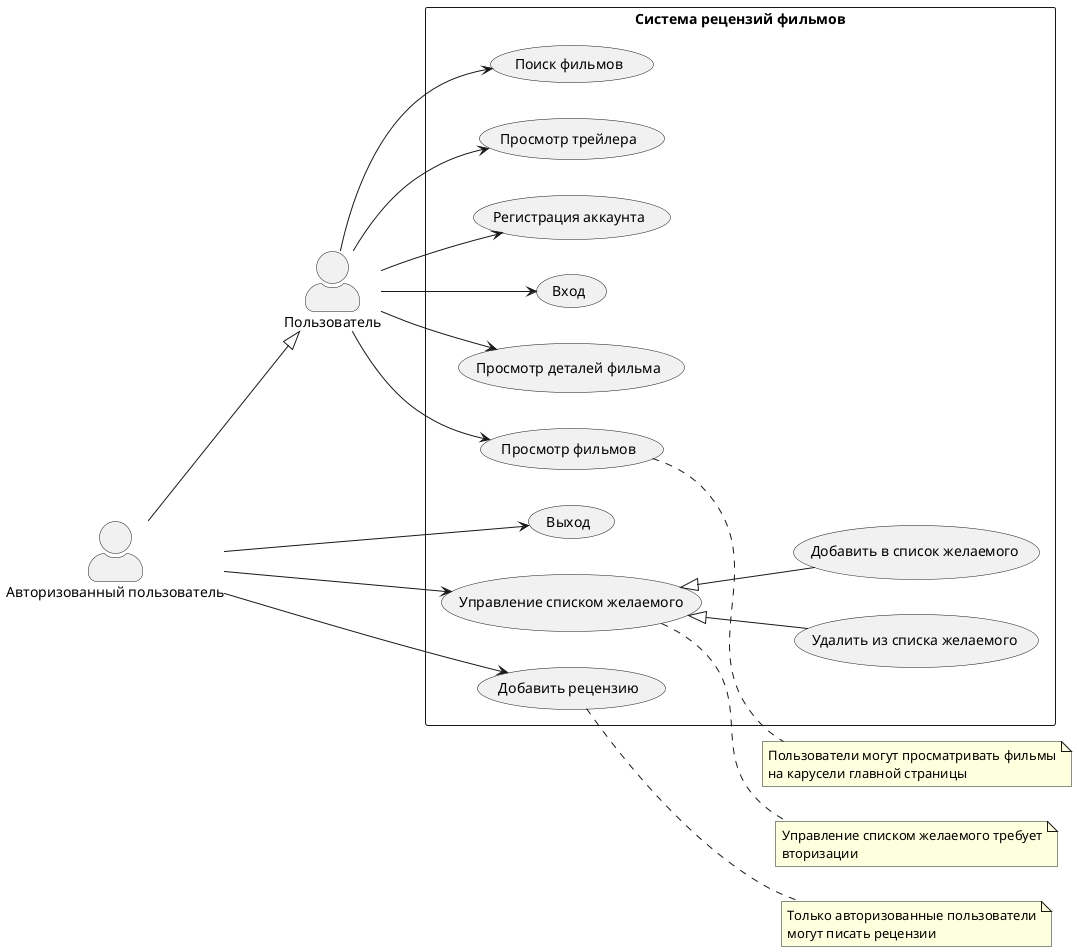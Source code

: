 ' Alt + D
@startuml Система рецензий фильмов

left to right direction
skinparam actorStyle awesome

actor "Пользователь" as user
actor "Авторизованный пользователь" as authUser

rectangle "Система рецензий фильмов" {
    usecase "Просмотр фильмов" as UC1
    usecase "Поиск фильмов" as UC2
    usecase "Просмотр трейлера" as UC3
    usecase "Регистрация аккаунта" as UC4
    usecase "Вход" as UC5
    usecase "Выход" as UC6
    usecase "Добавить рецензию" as UC7
    usecase "Управление списком желаемого" as UC8
    usecase "Просмотр деталей фильма" as UC9
    usecase "Добавить в список желаемого" as UC10
    usecase "Удалить из списка желаемого" as UC11
}

user --> UC1
user --> UC2
user --> UC3
user --> UC4
user --> UC5
user --> UC9

authUser --|> user
authUser --> UC6
authUser --> UC7
authUser --> UC8
UC8 <|-- UC10
UC8 <|-- UC11

note right of UC1
    Пользователи могут просматривать фильмы
    на карусели главной страницы
end note

note right of UC7
    Только авторизованные пользователи
    могут писать рецензии
end note

note right of UC8
    Управление списком желаемого требует
    вторизации
end note

@enduml